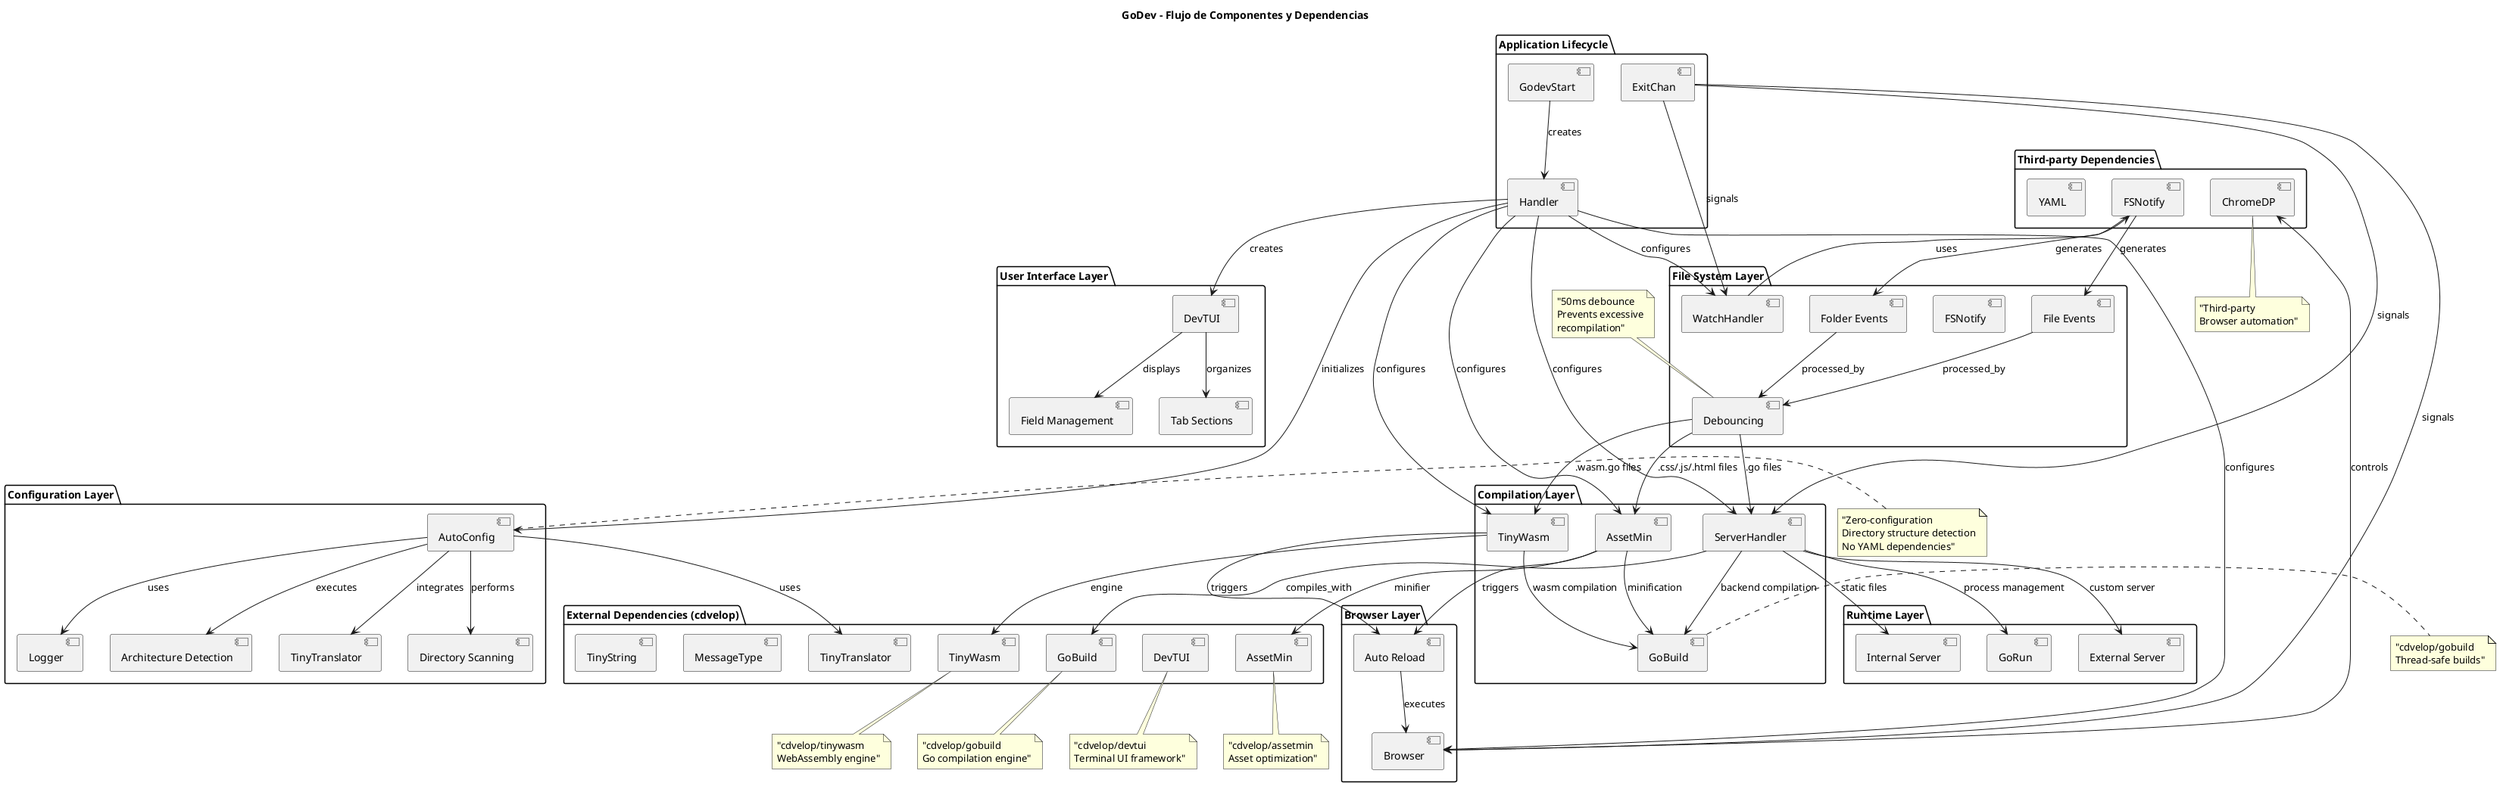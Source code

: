 @startuml godev-component-flow
!define RECTANGLE class

title GoDev - Flujo de Componentes y Dependencias

package "Application Lifecycle" {
    [GodevStart] as start
    [Handler] as main_handler
    [ExitChan] as exit
}

package "Configuration Layer" {
    [AutoConfig] as autoconfig
    [Directory Scanning] as dir_scan
    [Logger] as logger
    [Architecture Detection] as arch_detect
    [TinyTranslator] as translator
}

package "User Interface Layer" {
    [DevTUI] as tui
    [Tab Sections] as tabs
    [Field Management] as fields
}

package "File System Layer" {
    [WatchHandler] as watcher
    [FSNotify] as fsnotify
    [File Events] as file_events
    [Folder Events] as folder_events
    [Debouncing] as debounce
}

package "Compilation Layer" {
    [ServerHandler] as server_h
    [TinyWasm] as wasm_h
    [AssetMin] as assets_h
    [GoBuild] as gobuild
}

package "Runtime Layer" {
    [Internal Server] as int_server
    [External Server] as ext_server
    [GoRun] as gorun
}

package "Browser Layer" {
    [Browser] as browser
    [Auto Reload] as reload
}

package "External Dependencies (cdvelop)" {
    [GoBuild] as ext_gobuild
    [DevTUI] as ext_devtui
    [AssetMin] as ext_assetmin
    [TinyWasm] as ext_tinywasm
    [TinyTranslator] as ext_translator
    [MessageType] as ext_msgtype
    [TinyString] as ext_tinystring
}

package "Third-party Dependencies" {
    [ChromeDP] as ext_chromedp
    [FSNotify] as ext_fsnotify
    [YAML] as ext_yaml
}

' Initialization Flow
start --> main_handler : creates
main_handler --> autoconfig : initializes
autoconfig --> dir_scan : performs
autoconfig --> arch_detect : executes
autoconfig --> logger : uses
autoconfig --> translator : integrates

main_handler --> tui : creates
tui --> tabs : organizes
tui --> fields : displays

main_handler --> server_h : configures
main_handler --> wasm_h : configures
main_handler --> assets_h : configures
main_handler --> watcher : configures
main_handler --> browser : configures

' External Dependencies Integration
autoconfig --> ext_translator : uses
server_h --> ext_gobuild : compiles_with
wasm_h --> ext_tinywasm : engine
assets_h --> ext_assetmin : minifier

' File Watching Flow
watcher --> ext_fsnotify : uses
ext_fsnotify --> file_events : generates
ext_fsnotify --> folder_events : generates
file_events --> debounce : processed_by
folder_events --> debounce : processed_by
debounce --> server_h : .go files
debounce --> wasm_h : .wasm.go files
debounce --> assets_h : .css/.js/.html files

' Compilation Flow
server_h --> gobuild : backend compilation
wasm_h --> gobuild : wasm compilation
assets_h --> gobuild : minification

' Runtime Flow
server_h --> int_server : static files
server_h --> ext_server : custom server
server_h --> gorun : process management

' Browser Flow
assets_h --> reload : triggers
wasm_h --> reload : triggers
reload --> browser : executes
browser --> ext_chromedp : controls

' Error Handling & Exit
exit --> watcher : signals
exit --> server_h : signals
exit --> browser : signals

note top of debounce : "50ms debounce\nPrevents excessive\nrecompilation"

note right of gobuild : "cdvelop/gobuild\nThread-safe builds"

note bottom of ext_assetmin : "cdvelop/assetmin\nAsset optimization"

note bottom of ext_tinywasm : "cdvelop/tinywasm\nWebAssembly engine"

note bottom of ext_gobuild : "cdvelop/gobuild\nGo compilation engine"

note bottom of ext_devtui : "cdvelop/devtui\nTerminal UI framework"

note bottom of ext_chromedp : "Third-party\nBrowser automation"

note left of autoconfig : "Zero-configuration\nDirectory structure detection\nNo YAML dependencies"

@enduml
